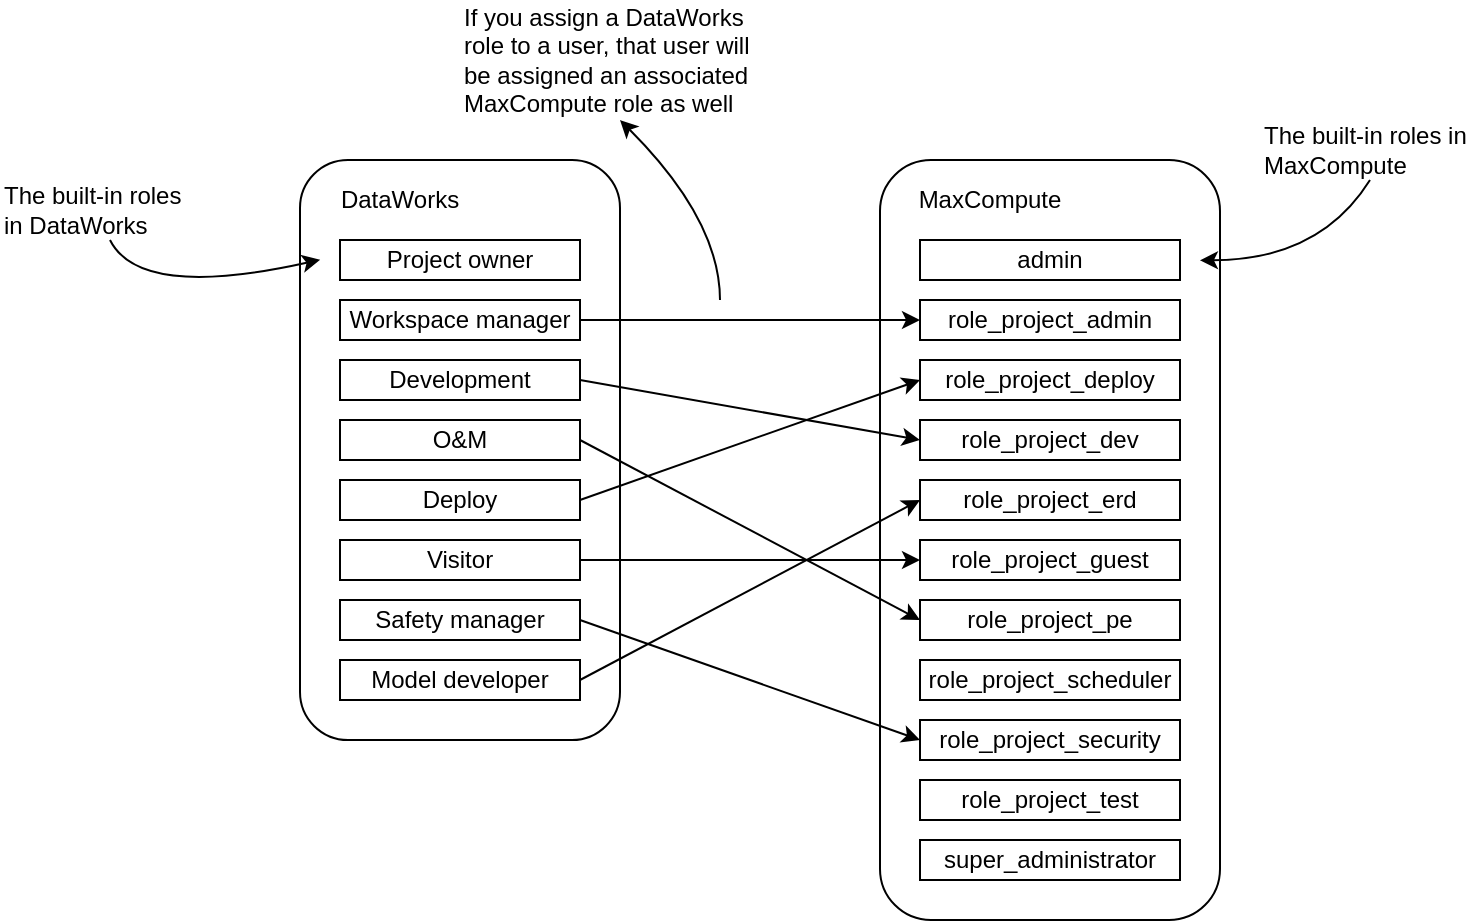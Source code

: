 <mxfile version="14.4.9" type="github"><diagram name="Page-1" id="c7558073-3199-34d8-9f00-42111426c3f3"><mxGraphModel dx="1848" dy="1615" grid="1" gridSize="10" guides="1" tooltips="1" connect="1" arrows="1" fold="1" page="1" pageScale="1" pageWidth="826" pageHeight="1169" background="#ffffff" math="0" shadow="0"><root><mxCell id="0"/><mxCell id="1" parent="0"/><mxCell id="IdMNI_JNh8bzWSV93UBb-96" value="" style="rounded=1;whiteSpace=wrap;html=1;align=center;" vertex="1" parent="1"><mxGeometry x="80" y="40" width="160" height="290" as="geometry"/></mxCell><mxCell id="IdMNI_JNh8bzWSV93UBb-97" value="" style="rounded=1;whiteSpace=wrap;html=1;" vertex="1" parent="1"><mxGeometry x="370" y="40" width="170" height="380" as="geometry"/></mxCell><mxCell id="IdMNI_JNh8bzWSV93UBb-100" value="Project owner" style="rounded=0;whiteSpace=wrap;html=1;" vertex="1" parent="1"><mxGeometry x="100" y="80" width="120" height="20" as="geometry"/></mxCell><mxCell id="IdMNI_JNh8bzWSV93UBb-107" value="Workspace manager" style="rounded=0;whiteSpace=wrap;html=1;" vertex="1" parent="1"><mxGeometry x="100" y="110" width="120" height="20" as="geometry"/></mxCell><mxCell id="IdMNI_JNh8bzWSV93UBb-108" value="Development" style="rounded=0;whiteSpace=wrap;html=1;" vertex="1" parent="1"><mxGeometry x="100" y="140" width="120" height="20" as="geometry"/></mxCell><mxCell id="IdMNI_JNh8bzWSV93UBb-110" value="Visitor" style="rounded=0;whiteSpace=wrap;html=1;" vertex="1" parent="1"><mxGeometry x="100" y="230" width="120" height="20" as="geometry"/></mxCell><mxCell id="IdMNI_JNh8bzWSV93UBb-111" value="Deploy" style="rounded=0;whiteSpace=wrap;html=1;" vertex="1" parent="1"><mxGeometry x="100" y="200" width="120" height="20" as="geometry"/></mxCell><mxCell id="IdMNI_JNh8bzWSV93UBb-112" value="O&amp;amp;M" style="rounded=0;whiteSpace=wrap;html=1;" vertex="1" parent="1"><mxGeometry x="100" y="170" width="120" height="20" as="geometry"/></mxCell><mxCell id="IdMNI_JNh8bzWSV93UBb-113" value="DataWorks" style="text;html=1;strokeColor=none;fillColor=none;align=center;verticalAlign=middle;whiteSpace=wrap;rounded=0;" vertex="1" parent="1"><mxGeometry x="100" y="50" width="60" height="20" as="geometry"/></mxCell><mxCell id="IdMNI_JNh8bzWSV93UBb-115" value="admin" style="rounded=0;whiteSpace=wrap;html=1;" vertex="1" parent="1"><mxGeometry x="390" y="80" width="130" height="20" as="geometry"/></mxCell><mxCell id="IdMNI_JNh8bzWSV93UBb-116" value="role_project_admin" style="rounded=0;whiteSpace=wrap;html=1;" vertex="1" parent="1"><mxGeometry x="390" y="110" width="130" height="20" as="geometry"/></mxCell><mxCell id="IdMNI_JNh8bzWSV93UBb-117" value="role_project_deploy" style="rounded=0;whiteSpace=wrap;html=1;" vertex="1" parent="1"><mxGeometry x="390" y="140" width="130" height="20" as="geometry"/></mxCell><mxCell id="IdMNI_JNh8bzWSV93UBb-118" value="role_project_dev" style="rounded=0;whiteSpace=wrap;html=1;" vertex="1" parent="1"><mxGeometry x="390" y="170" width="130" height="20" as="geometry"/></mxCell><mxCell id="IdMNI_JNh8bzWSV93UBb-119" value="role_project_erd" style="rounded=0;whiteSpace=wrap;html=1;" vertex="1" parent="1"><mxGeometry x="390" y="200" width="130" height="20" as="geometry"/></mxCell><mxCell id="IdMNI_JNh8bzWSV93UBb-120" value="role_project_guest" style="rounded=0;whiteSpace=wrap;html=1;" vertex="1" parent="1"><mxGeometry x="390" y="230" width="130" height="20" as="geometry"/></mxCell><mxCell id="IdMNI_JNh8bzWSV93UBb-121" value="role_project_scheduler" style="rounded=0;whiteSpace=wrap;html=1;" vertex="1" parent="1"><mxGeometry x="390" y="290" width="130" height="20" as="geometry"/></mxCell><mxCell id="IdMNI_JNh8bzWSV93UBb-122" value="role_project_pe" style="rounded=0;whiteSpace=wrap;html=1;" vertex="1" parent="1"><mxGeometry x="390" y="260" width="130" height="20" as="geometry"/></mxCell><mxCell id="IdMNI_JNh8bzWSV93UBb-123" value="role_project_security" style="rounded=0;whiteSpace=wrap;html=1;" vertex="1" parent="1"><mxGeometry x="390" y="320" width="130" height="20" as="geometry"/></mxCell><mxCell id="IdMNI_JNh8bzWSV93UBb-124" value="super_administrator" style="rounded=0;whiteSpace=wrap;html=1;" vertex="1" parent="1"><mxGeometry x="390" y="380" width="130" height="20" as="geometry"/></mxCell><mxCell id="IdMNI_JNh8bzWSV93UBb-125" value="role_project_test" style="rounded=0;whiteSpace=wrap;html=1;" vertex="1" parent="1"><mxGeometry x="390" y="350" width="130" height="20" as="geometry"/></mxCell><mxCell id="IdMNI_JNh8bzWSV93UBb-126" value="MaxCompute" style="text;html=1;strokeColor=none;fillColor=none;align=center;verticalAlign=middle;whiteSpace=wrap;rounded=0;" vertex="1" parent="1"><mxGeometry x="390" y="50" width="70" height="20" as="geometry"/></mxCell><mxCell id="IdMNI_JNh8bzWSV93UBb-127" value="Safety manager" style="rounded=0;whiteSpace=wrap;html=1;" vertex="1" parent="1"><mxGeometry x="100" y="260" width="120" height="20" as="geometry"/></mxCell><mxCell id="IdMNI_JNh8bzWSV93UBb-128" value="Model developer" style="rounded=0;whiteSpace=wrap;html=1;" vertex="1" parent="1"><mxGeometry x="100" y="290" width="120" height="20" as="geometry"/></mxCell><mxCell id="IdMNI_JNh8bzWSV93UBb-133" value="" style="endArrow=classic;html=1;exitX=0.875;exitY=0.793;exitDx=0;exitDy=0;exitPerimeter=0;entryX=0;entryY=0.5;entryDx=0;entryDy=0;" edge="1" parent="1" source="IdMNI_JNh8bzWSV93UBb-96" target="IdMNI_JNh8bzWSV93UBb-123"><mxGeometry width="50" height="50" relative="1" as="geometry"><mxPoint x="500" y="240" as="sourcePoint"/><mxPoint x="550" y="190" as="targetPoint"/></mxGeometry></mxCell><mxCell id="IdMNI_JNh8bzWSV93UBb-135" value="" style="endArrow=classic;html=1;exitX=1;exitY=0.5;exitDx=0;exitDy=0;entryX=0;entryY=0.5;entryDx=0;entryDy=0;" edge="1" parent="1" source="IdMNI_JNh8bzWSV93UBb-110" target="IdMNI_JNh8bzWSV93UBb-120"><mxGeometry width="50" height="50" relative="1" as="geometry"><mxPoint x="200" y="410" as="sourcePoint"/><mxPoint x="250" y="360" as="targetPoint"/></mxGeometry></mxCell><mxCell id="IdMNI_JNh8bzWSV93UBb-136" value="" style="endArrow=classic;html=1;exitX=1;exitY=0.5;exitDx=0;exitDy=0;entryX=0;entryY=0.5;entryDx=0;entryDy=0;" edge="1" parent="1" source="IdMNI_JNh8bzWSV93UBb-111" target="IdMNI_JNh8bzWSV93UBb-117"><mxGeometry width="50" height="50" relative="1" as="geometry"><mxPoint x="230" y="420" as="sourcePoint"/><mxPoint x="280" y="370" as="targetPoint"/></mxGeometry></mxCell><mxCell id="IdMNI_JNh8bzWSV93UBb-137" value="" style="endArrow=classic;html=1;exitX=1;exitY=0.5;exitDx=0;exitDy=0;entryX=0;entryY=0.5;entryDx=0;entryDy=0;" edge="1" parent="1" source="IdMNI_JNh8bzWSV93UBb-112" target="IdMNI_JNh8bzWSV93UBb-122"><mxGeometry width="50" height="50" relative="1" as="geometry"><mxPoint x="200" y="440" as="sourcePoint"/><mxPoint x="250" y="390" as="targetPoint"/></mxGeometry></mxCell><mxCell id="IdMNI_JNh8bzWSV93UBb-138" value="" style="endArrow=classic;html=1;exitX=1;exitY=0.5;exitDx=0;exitDy=0;entryX=0;entryY=0.5;entryDx=0;entryDy=0;" edge="1" parent="1" source="IdMNI_JNh8bzWSV93UBb-108" target="IdMNI_JNh8bzWSV93UBb-118"><mxGeometry width="50" height="50" relative="1" as="geometry"><mxPoint x="200" y="440" as="sourcePoint"/><mxPoint x="250" y="390" as="targetPoint"/></mxGeometry></mxCell><mxCell id="IdMNI_JNh8bzWSV93UBb-139" value="" style="endArrow=classic;html=1;exitX=1;exitY=0.5;exitDx=0;exitDy=0;entryX=0;entryY=0.5;entryDx=0;entryDy=0;" edge="1" parent="1" source="IdMNI_JNh8bzWSV93UBb-107" target="IdMNI_JNh8bzWSV93UBb-116"><mxGeometry width="50" height="50" relative="1" as="geometry"><mxPoint x="200" y="430" as="sourcePoint"/><mxPoint x="250" y="380" as="targetPoint"/></mxGeometry></mxCell><mxCell id="IdMNI_JNh8bzWSV93UBb-140" value="" style="endArrow=classic;html=1;exitX=1;exitY=0.5;exitDx=0;exitDy=0;entryX=0;entryY=0.5;entryDx=0;entryDy=0;" edge="1" parent="1" source="IdMNI_JNh8bzWSV93UBb-128" target="IdMNI_JNh8bzWSV93UBb-119"><mxGeometry width="50" height="50" relative="1" as="geometry"><mxPoint x="190" y="410" as="sourcePoint"/><mxPoint x="240" y="360" as="targetPoint"/></mxGeometry></mxCell><mxCell id="IdMNI_JNh8bzWSV93UBb-141" value="" style="curved=1;endArrow=classic;html=1;" edge="1" parent="1"><mxGeometry width="50" height="50" relative="1" as="geometry"><mxPoint x="290" y="110" as="sourcePoint"/><mxPoint x="240" y="20" as="targetPoint"/><Array as="points"><mxPoint x="290" y="70"/></Array></mxGeometry></mxCell><mxCell id="IdMNI_JNh8bzWSV93UBb-142" value="If you assign a DataWorks role to a user, that user will be assigned an associated MaxCompute role as well" style="text;html=1;strokeColor=none;fillColor=none;align=left;verticalAlign=middle;whiteSpace=wrap;rounded=0;" vertex="1" parent="1"><mxGeometry x="160" y="-40" width="150" height="60" as="geometry"/></mxCell><mxCell id="IdMNI_JNh8bzWSV93UBb-143" value="The built-in&amp;nbsp;roles in&amp;nbsp;DataWorks" style="text;html=1;strokeColor=none;fillColor=none;align=left;verticalAlign=middle;whiteSpace=wrap;rounded=0;" vertex="1" parent="1"><mxGeometry x="-70" y="50" width="110" height="30" as="geometry"/></mxCell><mxCell id="IdMNI_JNh8bzWSV93UBb-144" value="" style="curved=1;endArrow=classic;html=1;exitX=0.5;exitY=1;exitDx=0;exitDy=0;entryX=0.063;entryY=0.172;entryDx=0;entryDy=0;entryPerimeter=0;" edge="1" parent="1" source="IdMNI_JNh8bzWSV93UBb-143" target="IdMNI_JNh8bzWSV93UBb-96"><mxGeometry width="50" height="50" relative="1" as="geometry"><mxPoint x="-30" y="170" as="sourcePoint"/><mxPoint x="60" y="100" as="targetPoint"/><Array as="points"><mxPoint y="110"/></Array></mxGeometry></mxCell><mxCell id="IdMNI_JNh8bzWSV93UBb-145" value="" style="curved=1;endArrow=classic;html=1;entryX=0.941;entryY=0.132;entryDx=0;entryDy=0;entryPerimeter=0;exitX=0.5;exitY=1;exitDx=0;exitDy=0;" edge="1" parent="1" source="IdMNI_JNh8bzWSV93UBb-147" target="IdMNI_JNh8bzWSV93UBb-97"><mxGeometry width="50" height="50" relative="1" as="geometry"><mxPoint x="700" y="80" as="sourcePoint"/><mxPoint x="650" y="-10" as="targetPoint"/><Array as="points"><mxPoint x="590" y="90"/></Array></mxGeometry></mxCell><mxCell id="IdMNI_JNh8bzWSV93UBb-147" value="The built-in roles in MaxCompute" style="text;html=1;strokeColor=none;fillColor=none;align=left;verticalAlign=middle;whiteSpace=wrap;rounded=0;" vertex="1" parent="1"><mxGeometry x="560" y="20" width="110" height="30" as="geometry"/></mxCell></root></mxGraphModel></diagram></mxfile>